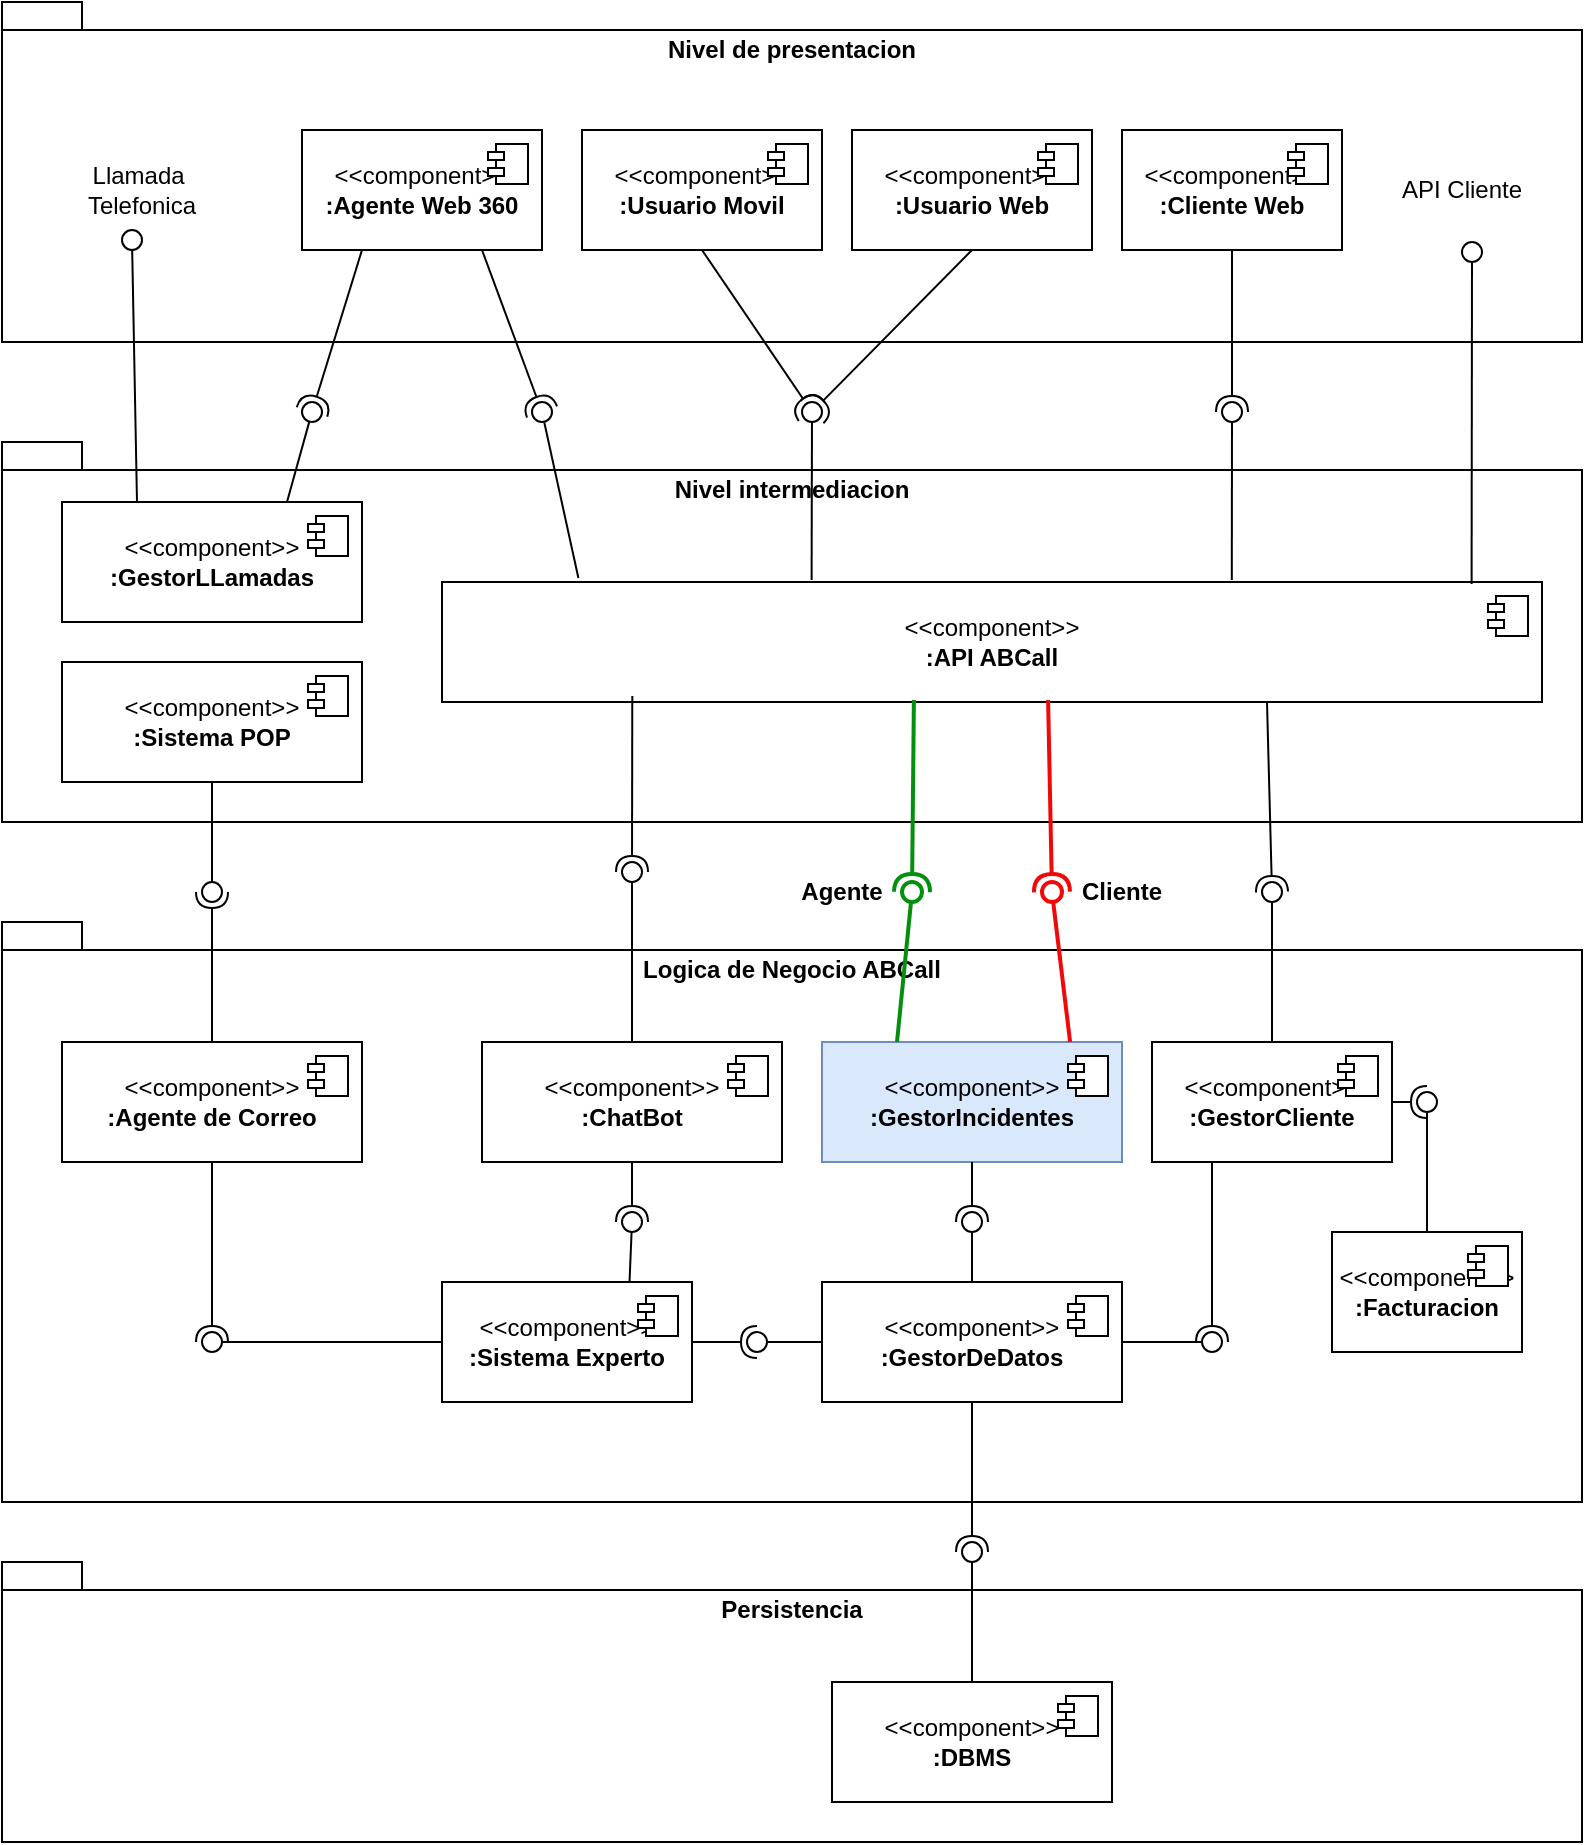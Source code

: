<mxfile version="24.7.12">
  <diagram name="Página-1" id="badeSgl3rarpciUWfAk7">
    <mxGraphModel dx="1707" dy="395" grid="1" gridSize="10" guides="1" tooltips="1" connect="1" arrows="1" fold="1" page="1" pageScale="1" pageWidth="827" pageHeight="1169" math="0" shadow="0">
      <root>
        <mxCell id="0" />
        <mxCell id="1" parent="0" />
        <mxCell id="oYlXpJVkNZ7Khja5sfW1-8" value="" style="ellipse;whiteSpace=wrap;html=1;align=center;aspect=fixed;fillColor=none;strokeColor=none;resizable=0;perimeter=centerPerimeter;rotatable=0;allowArrows=0;points=[];outlineConnect=1;" parent="1" vertex="1">
          <mxGeometry x="-100" y="360" width="10" height="10" as="geometry" />
        </mxCell>
        <mxCell id="oYlXpJVkNZ7Khja5sfW1-72" value="" style="ellipse;whiteSpace=wrap;html=1;align=center;aspect=fixed;fillColor=none;strokeColor=none;resizable=0;perimeter=centerPerimeter;rotatable=0;allowArrows=0;points=[];outlineConnect=1;" parent="1" vertex="1">
          <mxGeometry x="122" y="250" width="10" height="10" as="geometry" />
        </mxCell>
        <mxCell id="VERpzVBWQR2P2o2Z3do2-1" value="Nivel de presentacion" style="shape=folder;fontStyle=1;spacingTop=10;tabWidth=40;tabHeight=14;tabPosition=left;html=1;whiteSpace=wrap;verticalAlign=top;" parent="1" vertex="1">
          <mxGeometry x="-500" y="20" width="790" height="170" as="geometry" />
        </mxCell>
        <mxCell id="VERpzVBWQR2P2o2Z3do2-2" value="&amp;lt;&amp;lt;component&amp;gt;&amp;gt;&lt;div&gt;&lt;b&gt;:Agente Web 360&lt;/b&gt;&lt;/div&gt;" style="html=1;dropTarget=0;whiteSpace=wrap;" parent="1" vertex="1">
          <mxGeometry x="-350" y="84" width="120" height="60" as="geometry" />
        </mxCell>
        <mxCell id="VERpzVBWQR2P2o2Z3do2-3" value="" style="shape=module;jettyWidth=8;jettyHeight=4;" parent="VERpzVBWQR2P2o2Z3do2-2" vertex="1">
          <mxGeometry x="1" width="20" height="20" relative="1" as="geometry">
            <mxPoint x="-27" y="7" as="offset" />
          </mxGeometry>
        </mxCell>
        <mxCell id="VERpzVBWQR2P2o2Z3do2-4" value="&amp;lt;&amp;lt;component&amp;gt;&amp;gt;&lt;div&gt;&lt;b&gt;:Cliente Web&lt;/b&gt;&lt;/div&gt;" style="html=1;dropTarget=0;whiteSpace=wrap;" parent="1" vertex="1">
          <mxGeometry x="60" y="84" width="110" height="60" as="geometry" />
        </mxCell>
        <mxCell id="VERpzVBWQR2P2o2Z3do2-5" value="" style="shape=module;jettyWidth=8;jettyHeight=4;" parent="VERpzVBWQR2P2o2Z3do2-4" vertex="1">
          <mxGeometry x="1" width="20" height="20" relative="1" as="geometry">
            <mxPoint x="-27" y="7" as="offset" />
          </mxGeometry>
        </mxCell>
        <mxCell id="VERpzVBWQR2P2o2Z3do2-6" value="&amp;lt;&amp;lt;component&amp;gt;&amp;gt;&lt;div&gt;&lt;b&gt;:Usuario Web&lt;/b&gt;&lt;/div&gt;" style="html=1;dropTarget=0;whiteSpace=wrap;" parent="1" vertex="1">
          <mxGeometry x="-75" y="84" width="120" height="60" as="geometry" />
        </mxCell>
        <mxCell id="VERpzVBWQR2P2o2Z3do2-7" value="" style="shape=module;jettyWidth=8;jettyHeight=4;" parent="VERpzVBWQR2P2o2Z3do2-6" vertex="1">
          <mxGeometry x="1" width="20" height="20" relative="1" as="geometry">
            <mxPoint x="-27" y="7" as="offset" />
          </mxGeometry>
        </mxCell>
        <mxCell id="VERpzVBWQR2P2o2Z3do2-8" value="&amp;lt;&amp;lt;component&amp;gt;&amp;gt;&lt;div&gt;&lt;b&gt;:Usuario Movil&lt;/b&gt;&lt;/div&gt;" style="html=1;dropTarget=0;whiteSpace=wrap;" parent="1" vertex="1">
          <mxGeometry x="-210" y="84" width="120" height="60" as="geometry" />
        </mxCell>
        <mxCell id="VERpzVBWQR2P2o2Z3do2-9" value="" style="shape=module;jettyWidth=8;jettyHeight=4;" parent="VERpzVBWQR2P2o2Z3do2-8" vertex="1">
          <mxGeometry x="1" width="20" height="20" relative="1" as="geometry">
            <mxPoint x="-27" y="7" as="offset" />
          </mxGeometry>
        </mxCell>
        <mxCell id="VERpzVBWQR2P2o2Z3do2-12" value="Nivel intermediacion" style="shape=folder;fontStyle=1;spacingTop=10;tabWidth=40;tabHeight=14;tabPosition=left;html=1;whiteSpace=wrap;verticalAlign=top;" parent="1" vertex="1">
          <mxGeometry x="-500" y="240" width="790" height="190" as="geometry" />
        </mxCell>
        <mxCell id="VERpzVBWQR2P2o2Z3do2-13" value="&amp;lt;&amp;lt;component&amp;gt;&amp;gt;&lt;div&gt;&lt;b&gt;:API ABCall&lt;/b&gt;&lt;/div&gt;" style="html=1;dropTarget=0;whiteSpace=wrap;" parent="1" vertex="1">
          <mxGeometry x="-280" y="310" width="550" height="60" as="geometry" />
        </mxCell>
        <mxCell id="VERpzVBWQR2P2o2Z3do2-14" value="" style="shape=module;jettyWidth=8;jettyHeight=4;" parent="VERpzVBWQR2P2o2Z3do2-13" vertex="1">
          <mxGeometry x="1" width="20" height="20" relative="1" as="geometry">
            <mxPoint x="-27" y="7" as="offset" />
          </mxGeometry>
        </mxCell>
        <mxCell id="VERpzVBWQR2P2o2Z3do2-17" value="&amp;lt;&amp;lt;component&amp;gt;&amp;gt;&lt;div&gt;&lt;b&gt;:GestorLLamadas&lt;/b&gt;&lt;/div&gt;" style="html=1;dropTarget=0;whiteSpace=wrap;" parent="1" vertex="1">
          <mxGeometry x="-470" y="270" width="150" height="60" as="geometry" />
        </mxCell>
        <mxCell id="VERpzVBWQR2P2o2Z3do2-18" value="" style="shape=module;jettyWidth=8;jettyHeight=4;" parent="VERpzVBWQR2P2o2Z3do2-17" vertex="1">
          <mxGeometry x="1" width="20" height="20" relative="1" as="geometry">
            <mxPoint x="-27" y="7" as="offset" />
          </mxGeometry>
        </mxCell>
        <mxCell id="VERpzVBWQR2P2o2Z3do2-19" value="Logica de Negocio ABCall" style="shape=folder;fontStyle=1;spacingTop=10;tabWidth=40;tabHeight=14;tabPosition=left;html=1;whiteSpace=wrap;verticalAlign=top;" parent="1" vertex="1">
          <mxGeometry x="-500" y="480" width="790" height="290" as="geometry" />
        </mxCell>
        <mxCell id="VERpzVBWQR2P2o2Z3do2-20" value="&amp;lt;&amp;lt;component&amp;gt;&amp;gt;&lt;div&gt;&lt;b&gt;:Agente de Correo&lt;/b&gt;&lt;/div&gt;" style="html=1;dropTarget=0;whiteSpace=wrap;" parent="1" vertex="1">
          <mxGeometry x="-470" y="540" width="150" height="60" as="geometry" />
        </mxCell>
        <mxCell id="VERpzVBWQR2P2o2Z3do2-21" value="" style="shape=module;jettyWidth=8;jettyHeight=4;" parent="VERpzVBWQR2P2o2Z3do2-20" vertex="1">
          <mxGeometry x="1" width="20" height="20" relative="1" as="geometry">
            <mxPoint x="-27" y="7" as="offset" />
          </mxGeometry>
        </mxCell>
        <mxCell id="VERpzVBWQR2P2o2Z3do2-24" value="&amp;lt;&amp;lt;component&amp;gt;&amp;gt;&lt;div&gt;&lt;b&gt;:ChatBot&lt;/b&gt;&lt;/div&gt;" style="html=1;dropTarget=0;whiteSpace=wrap;" parent="1" vertex="1">
          <mxGeometry x="-260" y="540" width="150" height="60" as="geometry" />
        </mxCell>
        <mxCell id="VERpzVBWQR2P2o2Z3do2-25" value="" style="shape=module;jettyWidth=8;jettyHeight=4;" parent="VERpzVBWQR2P2o2Z3do2-24" vertex="1">
          <mxGeometry x="1" width="20" height="20" relative="1" as="geometry">
            <mxPoint x="-27" y="7" as="offset" />
          </mxGeometry>
        </mxCell>
        <mxCell id="VERpzVBWQR2P2o2Z3do2-26" value="&amp;lt;&amp;lt;component&amp;gt;&amp;gt;&lt;div&gt;&lt;b&gt;:Sistema Experto&lt;/b&gt;&lt;/div&gt;" style="html=1;dropTarget=0;whiteSpace=wrap;" parent="1" vertex="1">
          <mxGeometry x="-280" y="660" width="125" height="60" as="geometry" />
        </mxCell>
        <mxCell id="VERpzVBWQR2P2o2Z3do2-27" value="" style="shape=module;jettyWidth=8;jettyHeight=4;" parent="VERpzVBWQR2P2o2Z3do2-26" vertex="1">
          <mxGeometry x="1" width="20" height="20" relative="1" as="geometry">
            <mxPoint x="-27" y="7" as="offset" />
          </mxGeometry>
        </mxCell>
        <mxCell id="VERpzVBWQR2P2o2Z3do2-28" value="&amp;lt;&amp;lt;component&amp;gt;&amp;gt;&lt;div&gt;&lt;b&gt;:GestorCliente&lt;/b&gt;&lt;/div&gt;" style="html=1;dropTarget=0;whiteSpace=wrap;" parent="1" vertex="1">
          <mxGeometry x="75" y="540" width="120" height="60" as="geometry" />
        </mxCell>
        <mxCell id="VERpzVBWQR2P2o2Z3do2-29" value="" style="shape=module;jettyWidth=8;jettyHeight=4;" parent="VERpzVBWQR2P2o2Z3do2-28" vertex="1">
          <mxGeometry x="1" width="20" height="20" relative="1" as="geometry">
            <mxPoint x="-27" y="7" as="offset" />
          </mxGeometry>
        </mxCell>
        <mxCell id="VERpzVBWQR2P2o2Z3do2-30" value="&amp;lt;&amp;lt;component&amp;gt;&amp;gt;&lt;div&gt;&lt;b&gt;:GestorIncidentes&lt;/b&gt;&lt;/div&gt;" style="html=1;dropTarget=0;whiteSpace=wrap;fillColor=#dae8fc;strokeColor=#6c8ebf;" parent="1" vertex="1">
          <mxGeometry x="-90" y="540" width="150" height="60" as="geometry" />
        </mxCell>
        <mxCell id="VERpzVBWQR2P2o2Z3do2-31" value="" style="shape=module;jettyWidth=8;jettyHeight=4;" parent="VERpzVBWQR2P2o2Z3do2-30" vertex="1">
          <mxGeometry x="1" width="20" height="20" relative="1" as="geometry">
            <mxPoint x="-27" y="7" as="offset" />
          </mxGeometry>
        </mxCell>
        <mxCell id="VERpzVBWQR2P2o2Z3do2-32" value="&amp;lt;&amp;lt;component&amp;gt;&amp;gt;&lt;div&gt;&lt;b&gt;:Facturacion&lt;/b&gt;&lt;/div&gt;" style="html=1;dropTarget=0;whiteSpace=wrap;" parent="1" vertex="1">
          <mxGeometry x="165" y="635" width="95" height="60" as="geometry" />
        </mxCell>
        <mxCell id="VERpzVBWQR2P2o2Z3do2-33" value="" style="shape=module;jettyWidth=8;jettyHeight=4;" parent="VERpzVBWQR2P2o2Z3do2-32" vertex="1">
          <mxGeometry x="1" width="20" height="20" relative="1" as="geometry">
            <mxPoint x="-27" y="7" as="offset" />
          </mxGeometry>
        </mxCell>
        <mxCell id="VERpzVBWQR2P2o2Z3do2-34" value="Persistencia" style="shape=folder;fontStyle=1;spacingTop=10;tabWidth=40;tabHeight=14;tabPosition=left;html=1;whiteSpace=wrap;verticalAlign=top;" parent="1" vertex="1">
          <mxGeometry x="-500" y="800" width="790" height="140" as="geometry" />
        </mxCell>
        <mxCell id="VERpzVBWQR2P2o2Z3do2-38" value="" style="rounded=0;orthogonalLoop=1;jettySize=auto;html=1;endArrow=oval;endFill=0;sketch=0;sourcePerimeterSpacing=0;targetPerimeterSpacing=0;endSize=10;exitX=0.25;exitY=0;exitDx=0;exitDy=0;strokeWidth=2;strokeColor=#04900d;" parent="1" source="VERpzVBWQR2P2o2Z3do2-30" target="VERpzVBWQR2P2o2Z3do2-39" edge="1">
          <mxGeometry relative="1" as="geometry">
            <mxPoint x="-260" y="465" as="sourcePoint" />
          </mxGeometry>
        </mxCell>
        <mxCell id="VERpzVBWQR2P2o2Z3do2-39" value="" style="ellipse;whiteSpace=wrap;html=1;align=center;aspect=fixed;fillColor=none;strokeColor=none;resizable=0;perimeter=centerPerimeter;rotatable=0;allowArrows=0;points=[];outlineConnect=1;" parent="1" vertex="1">
          <mxGeometry x="-50" y="460" width="10" height="10" as="geometry" />
        </mxCell>
        <mxCell id="VERpzVBWQR2P2o2Z3do2-40" value="" style="rounded=0;orthogonalLoop=1;jettySize=auto;html=1;endArrow=halfCircle;endFill=0;endSize=6;strokeWidth=2;sketch=0;exitX=0.429;exitY=0.983;exitDx=0;exitDy=0;entryX=0.9;entryY=0.3;entryDx=0;entryDy=0;entryPerimeter=0;exitPerimeter=0;strokeColor=#04900d;" parent="1" source="VERpzVBWQR2P2o2Z3do2-13" target="VERpzVBWQR2P2o2Z3do2-39" edge="1">
          <mxGeometry relative="1" as="geometry">
            <mxPoint x="-90" y="465" as="sourcePoint" />
          </mxGeometry>
        </mxCell>
        <mxCell id="VERpzVBWQR2P2o2Z3do2-43" value="" style="rounded=0;orthogonalLoop=1;jettySize=auto;html=1;endArrow=halfCircle;endFill=0;endSize=6;strokeWidth=1;sketch=0;exitX=0.173;exitY=0.95;exitDx=0;exitDy=0;exitPerimeter=0;" parent="1" source="VERpzVBWQR2P2o2Z3do2-13" target="VERpzVBWQR2P2o2Z3do2-45" edge="1">
          <mxGeometry relative="1" as="geometry">
            <mxPoint x="-60" y="465" as="sourcePoint" />
          </mxGeometry>
        </mxCell>
        <mxCell id="VERpzVBWQR2P2o2Z3do2-44" value="" style="rounded=0;orthogonalLoop=1;jettySize=auto;html=1;endArrow=oval;endFill=0;sketch=0;sourcePerimeterSpacing=0;targetPerimeterSpacing=0;endSize=10;exitX=0.5;exitY=0;exitDx=0;exitDy=0;" parent="1" source="VERpzVBWQR2P2o2Z3do2-24" target="VERpzVBWQR2P2o2Z3do2-45" edge="1">
          <mxGeometry relative="1" as="geometry">
            <mxPoint x="-100" y="465" as="sourcePoint" />
          </mxGeometry>
        </mxCell>
        <mxCell id="VERpzVBWQR2P2o2Z3do2-45" value="" style="ellipse;whiteSpace=wrap;html=1;align=center;aspect=fixed;fillColor=none;strokeColor=none;resizable=0;perimeter=centerPerimeter;rotatable=0;allowArrows=0;points=[];outlineConnect=1;" parent="1" vertex="1">
          <mxGeometry x="-190" y="450" width="10" height="10" as="geometry" />
        </mxCell>
        <mxCell id="VERpzVBWQR2P2o2Z3do2-46" value="" style="rounded=0;orthogonalLoop=1;jettySize=auto;html=1;endArrow=halfCircle;endFill=0;endSize=6;strokeWidth=1;sketch=0;exitX=0.75;exitY=1;exitDx=0;exitDy=0;" parent="1" source="VERpzVBWQR2P2o2Z3do2-13" target="VERpzVBWQR2P2o2Z3do2-48" edge="1">
          <mxGeometry relative="1" as="geometry">
            <mxPoint x="50" y="465" as="sourcePoint" />
          </mxGeometry>
        </mxCell>
        <mxCell id="VERpzVBWQR2P2o2Z3do2-47" value="" style="rounded=0;orthogonalLoop=1;jettySize=auto;html=1;endArrow=oval;endFill=0;sketch=0;sourcePerimeterSpacing=0;targetPerimeterSpacing=0;endSize=10;exitX=0.5;exitY=0;exitDx=0;exitDy=0;" parent="1" source="VERpzVBWQR2P2o2Z3do2-28" target="VERpzVBWQR2P2o2Z3do2-48" edge="1">
          <mxGeometry relative="1" as="geometry">
            <mxPoint x="10" y="465" as="sourcePoint" />
          </mxGeometry>
        </mxCell>
        <mxCell id="VERpzVBWQR2P2o2Z3do2-48" value="" style="ellipse;whiteSpace=wrap;html=1;align=center;aspect=fixed;fillColor=none;strokeColor=none;resizable=0;perimeter=centerPerimeter;rotatable=0;allowArrows=0;points=[];outlineConnect=1;" parent="1" vertex="1">
          <mxGeometry x="130" y="460" width="10" height="10" as="geometry" />
        </mxCell>
        <mxCell id="VERpzVBWQR2P2o2Z3do2-49" value="" style="rounded=0;orthogonalLoop=1;jettySize=auto;html=1;endArrow=halfCircle;endFill=0;endSize=6;strokeWidth=1;sketch=0;" parent="1" source="VERpzVBWQR2P2o2Z3do2-28" target="VERpzVBWQR2P2o2Z3do2-51" edge="1">
          <mxGeometry relative="1" as="geometry">
            <mxPoint x="310" y="590" as="sourcePoint" />
          </mxGeometry>
        </mxCell>
        <mxCell id="VERpzVBWQR2P2o2Z3do2-50" value="" style="rounded=0;orthogonalLoop=1;jettySize=auto;html=1;endArrow=oval;endFill=0;sketch=0;sourcePerimeterSpacing=0;targetPerimeterSpacing=0;endSize=10;exitX=0.5;exitY=0;exitDx=0;exitDy=0;" parent="1" source="VERpzVBWQR2P2o2Z3do2-32" target="VERpzVBWQR2P2o2Z3do2-51" edge="1">
          <mxGeometry relative="1" as="geometry">
            <mxPoint x="270" y="590" as="sourcePoint" />
          </mxGeometry>
        </mxCell>
        <mxCell id="VERpzVBWQR2P2o2Z3do2-51" value="" style="ellipse;whiteSpace=wrap;html=1;align=center;aspect=fixed;fillColor=none;strokeColor=none;resizable=0;perimeter=centerPerimeter;rotatable=0;allowArrows=0;points=[];outlineConnect=1;" parent="1" vertex="1">
          <mxGeometry x="207.5" y="565" width="10" height="10" as="geometry" />
        </mxCell>
        <mxCell id="VERpzVBWQR2P2o2Z3do2-52" value="&amp;lt;&amp;lt;component&amp;gt;&amp;gt;&lt;div&gt;&lt;b&gt;:DBMS&lt;/b&gt;&lt;/div&gt;" style="html=1;dropTarget=0;whiteSpace=wrap;" parent="1" vertex="1">
          <mxGeometry x="-85" y="860" width="140" height="60" as="geometry" />
        </mxCell>
        <mxCell id="VERpzVBWQR2P2o2Z3do2-53" value="" style="shape=module;jettyWidth=8;jettyHeight=4;" parent="VERpzVBWQR2P2o2Z3do2-52" vertex="1">
          <mxGeometry x="1" width="20" height="20" relative="1" as="geometry">
            <mxPoint x="-27" y="7" as="offset" />
          </mxGeometry>
        </mxCell>
        <mxCell id="VERpzVBWQR2P2o2Z3do2-54" value="&amp;lt;&amp;lt;component&amp;gt;&amp;gt;&lt;div&gt;&lt;b&gt;:GestorDeDatos&lt;/b&gt;&lt;/div&gt;" style="html=1;dropTarget=0;whiteSpace=wrap;" parent="1" vertex="1">
          <mxGeometry x="-90" y="660" width="150" height="60" as="geometry" />
        </mxCell>
        <mxCell id="VERpzVBWQR2P2o2Z3do2-55" value="" style="shape=module;jettyWidth=8;jettyHeight=4;" parent="VERpzVBWQR2P2o2Z3do2-54" vertex="1">
          <mxGeometry x="1" width="20" height="20" relative="1" as="geometry">
            <mxPoint x="-27" y="7" as="offset" />
          </mxGeometry>
        </mxCell>
        <mxCell id="VERpzVBWQR2P2o2Z3do2-56" value="" style="rounded=0;orthogonalLoop=1;jettySize=auto;html=1;endArrow=halfCircle;endFill=0;endSize=6;strokeWidth=1;sketch=0;exitX=0.5;exitY=1;exitDx=0;exitDy=0;" parent="1" source="VERpzVBWQR2P2o2Z3do2-30" target="VERpzVBWQR2P2o2Z3do2-58" edge="1">
          <mxGeometry relative="1" as="geometry">
            <mxPoint x="-75" y="635" as="sourcePoint" />
          </mxGeometry>
        </mxCell>
        <mxCell id="VERpzVBWQR2P2o2Z3do2-57" value="" style="rounded=0;orthogonalLoop=1;jettySize=auto;html=1;endArrow=oval;endFill=0;sketch=0;sourcePerimeterSpacing=0;targetPerimeterSpacing=0;endSize=10;exitX=0.5;exitY=0;exitDx=0;exitDy=0;" parent="1" source="VERpzVBWQR2P2o2Z3do2-54" target="VERpzVBWQR2P2o2Z3do2-58" edge="1">
          <mxGeometry relative="1" as="geometry">
            <mxPoint x="-115" y="635" as="sourcePoint" />
          </mxGeometry>
        </mxCell>
        <mxCell id="VERpzVBWQR2P2o2Z3do2-58" value="" style="ellipse;whiteSpace=wrap;html=1;align=center;aspect=fixed;fillColor=none;strokeColor=none;resizable=0;perimeter=centerPerimeter;rotatable=0;allowArrows=0;points=[];outlineConnect=1;" parent="1" vertex="1">
          <mxGeometry x="-20" y="625" width="10" height="10" as="geometry" />
        </mxCell>
        <mxCell id="VERpzVBWQR2P2o2Z3do2-59" value="" style="rounded=0;orthogonalLoop=1;jettySize=auto;html=1;endArrow=halfCircle;endFill=0;endSize=6;strokeWidth=1;sketch=0;exitX=0.25;exitY=1;exitDx=0;exitDy=0;" parent="1" source="VERpzVBWQR2P2o2Z3do2-28" target="VERpzVBWQR2P2o2Z3do2-61" edge="1">
          <mxGeometry relative="1" as="geometry">
            <mxPoint x="132" y="690" as="sourcePoint" />
          </mxGeometry>
        </mxCell>
        <mxCell id="VERpzVBWQR2P2o2Z3do2-60" value="" style="rounded=0;orthogonalLoop=1;jettySize=auto;html=1;endArrow=oval;endFill=0;sketch=0;sourcePerimeterSpacing=0;targetPerimeterSpacing=0;endSize=10;exitX=1;exitY=0.5;exitDx=0;exitDy=0;" parent="1" source="VERpzVBWQR2P2o2Z3do2-54" target="VERpzVBWQR2P2o2Z3do2-61" edge="1">
          <mxGeometry relative="1" as="geometry">
            <mxPoint x="92" y="690" as="sourcePoint" />
          </mxGeometry>
        </mxCell>
        <mxCell id="VERpzVBWQR2P2o2Z3do2-61" value="" style="ellipse;whiteSpace=wrap;html=1;align=center;aspect=fixed;fillColor=none;strokeColor=none;resizable=0;perimeter=centerPerimeter;rotatable=0;allowArrows=0;points=[];outlineConnect=1;" parent="1" vertex="1">
          <mxGeometry x="100" y="685" width="10" height="10" as="geometry" />
        </mxCell>
        <mxCell id="VERpzVBWQR2P2o2Z3do2-62" value="" style="rounded=0;orthogonalLoop=1;jettySize=auto;html=1;endArrow=halfCircle;endFill=0;endSize=6;strokeWidth=1;sketch=0;exitX=1;exitY=0.5;exitDx=0;exitDy=0;" parent="1" source="VERpzVBWQR2P2o2Z3do2-26" target="VERpzVBWQR2P2o2Z3do2-64" edge="1">
          <mxGeometry relative="1" as="geometry">
            <mxPoint x="-225" y="700" as="sourcePoint" />
          </mxGeometry>
        </mxCell>
        <mxCell id="VERpzVBWQR2P2o2Z3do2-63" value="" style="rounded=0;orthogonalLoop=1;jettySize=auto;html=1;endArrow=oval;endFill=0;sketch=0;sourcePerimeterSpacing=0;targetPerimeterSpacing=0;endSize=10;exitX=0;exitY=0.5;exitDx=0;exitDy=0;" parent="1" source="VERpzVBWQR2P2o2Z3do2-54" target="VERpzVBWQR2P2o2Z3do2-64" edge="1">
          <mxGeometry relative="1" as="geometry">
            <mxPoint x="-265" y="700" as="sourcePoint" />
          </mxGeometry>
        </mxCell>
        <mxCell id="VERpzVBWQR2P2o2Z3do2-64" value="" style="ellipse;whiteSpace=wrap;html=1;align=center;aspect=fixed;fillColor=none;strokeColor=none;resizable=0;perimeter=centerPerimeter;rotatable=0;allowArrows=0;points=[];outlineConnect=1;" parent="1" vertex="1">
          <mxGeometry x="-127.5" y="685" width="10" height="10" as="geometry" />
        </mxCell>
        <mxCell id="VERpzVBWQR2P2o2Z3do2-65" value="" style="rounded=0;orthogonalLoop=1;jettySize=auto;html=1;endArrow=halfCircle;endFill=0;endSize=6;strokeWidth=1;sketch=0;" parent="1" source="VERpzVBWQR2P2o2Z3do2-24" target="VERpzVBWQR2P2o2Z3do2-67" edge="1">
          <mxGeometry relative="1" as="geometry">
            <mxPoint x="-340" y="590" as="sourcePoint" />
          </mxGeometry>
        </mxCell>
        <mxCell id="VERpzVBWQR2P2o2Z3do2-66" value="" style="rounded=0;orthogonalLoop=1;jettySize=auto;html=1;endArrow=oval;endFill=0;sketch=0;sourcePerimeterSpacing=0;targetPerimeterSpacing=0;endSize=10;exitX=0.75;exitY=0;exitDx=0;exitDy=0;" parent="1" source="VERpzVBWQR2P2o2Z3do2-26" target="VERpzVBWQR2P2o2Z3do2-67" edge="1">
          <mxGeometry relative="1" as="geometry">
            <mxPoint x="-380" y="590" as="sourcePoint" />
          </mxGeometry>
        </mxCell>
        <mxCell id="VERpzVBWQR2P2o2Z3do2-67" value="" style="ellipse;whiteSpace=wrap;html=1;align=center;aspect=fixed;fillColor=none;strokeColor=none;resizable=0;perimeter=centerPerimeter;rotatable=0;allowArrows=0;points=[];outlineConnect=1;" parent="1" vertex="1">
          <mxGeometry x="-190" y="625" width="10" height="10" as="geometry" />
        </mxCell>
        <mxCell id="VERpzVBWQR2P2o2Z3do2-68" value="" style="rounded=0;orthogonalLoop=1;jettySize=auto;html=1;endArrow=halfCircle;endFill=0;endSize=6;strokeWidth=1;sketch=0;exitX=0.5;exitY=1;exitDx=0;exitDy=0;" parent="1" source="VERpzVBWQR2P2o2Z3do2-20" target="VERpzVBWQR2P2o2Z3do2-70" edge="1">
          <mxGeometry relative="1" as="geometry">
            <mxPoint x="-500" y="675" as="sourcePoint" />
          </mxGeometry>
        </mxCell>
        <mxCell id="VERpzVBWQR2P2o2Z3do2-69" value="" style="rounded=0;orthogonalLoop=1;jettySize=auto;html=1;endArrow=oval;endFill=0;sketch=0;sourcePerimeterSpacing=0;targetPerimeterSpacing=0;endSize=10;exitX=0;exitY=0.5;exitDx=0;exitDy=0;" parent="1" source="VERpzVBWQR2P2o2Z3do2-26" target="VERpzVBWQR2P2o2Z3do2-70" edge="1">
          <mxGeometry relative="1" as="geometry">
            <mxPoint x="-540" y="675" as="sourcePoint" />
          </mxGeometry>
        </mxCell>
        <mxCell id="VERpzVBWQR2P2o2Z3do2-70" value="" style="ellipse;whiteSpace=wrap;html=1;align=center;aspect=fixed;fillColor=none;strokeColor=none;resizable=0;perimeter=centerPerimeter;rotatable=0;allowArrows=0;points=[];outlineConnect=1;" parent="1" vertex="1">
          <mxGeometry x="-400" y="685" width="10" height="10" as="geometry" />
        </mxCell>
        <mxCell id="VERpzVBWQR2P2o2Z3do2-73" value="" style="ellipse;whiteSpace=wrap;html=1;align=center;aspect=fixed;fillColor=none;strokeColor=none;resizable=0;perimeter=centerPerimeter;rotatable=0;allowArrows=0;points=[];outlineConnect=1;" parent="1" vertex="1">
          <mxGeometry x="-400" y="460" width="10" height="10" as="geometry" />
        </mxCell>
        <mxCell id="VERpzVBWQR2P2o2Z3do2-74" value="" style="rounded=0;orthogonalLoop=1;jettySize=auto;html=1;endArrow=halfCircle;endFill=0;endSize=6;strokeWidth=1;sketch=0;exitX=0.5;exitY=1;exitDx=0;exitDy=0;" parent="1" source="VERpzVBWQR2P2o2Z3do2-8" target="VERpzVBWQR2P2o2Z3do2-76" edge="1">
          <mxGeometry relative="1" as="geometry">
            <mxPoint x="-140" y="220" as="sourcePoint" />
          </mxGeometry>
        </mxCell>
        <mxCell id="VERpzVBWQR2P2o2Z3do2-75" value="" style="rounded=0;orthogonalLoop=1;jettySize=auto;html=1;endArrow=oval;endFill=0;sketch=0;sourcePerimeterSpacing=0;targetPerimeterSpacing=0;endSize=10;exitX=0.336;exitY=-0.017;exitDx=0;exitDy=0;exitPerimeter=0;" parent="1" source="VERpzVBWQR2P2o2Z3do2-13" target="VERpzVBWQR2P2o2Z3do2-76" edge="1">
          <mxGeometry relative="1" as="geometry">
            <mxPoint x="-250" y="215" as="sourcePoint" />
          </mxGeometry>
        </mxCell>
        <mxCell id="VERpzVBWQR2P2o2Z3do2-76" value="" style="ellipse;whiteSpace=wrap;html=1;align=center;aspect=fixed;fillColor=none;strokeColor=none;resizable=0;perimeter=centerPerimeter;rotatable=0;allowArrows=0;points=[];outlineConnect=1;" parent="1" vertex="1">
          <mxGeometry x="-100" y="220" width="10" height="10" as="geometry" />
        </mxCell>
        <mxCell id="VERpzVBWQR2P2o2Z3do2-77" value="" style="rounded=0;orthogonalLoop=1;jettySize=auto;html=1;endArrow=halfCircle;endFill=0;endSize=6;strokeWidth=1;sketch=0;exitX=0.5;exitY=1;exitDx=0;exitDy=0;entryX=1.1;entryY=0.2;entryDx=0;entryDy=0;entryPerimeter=0;" parent="1" source="VERpzVBWQR2P2o2Z3do2-6" target="VERpzVBWQR2P2o2Z3do2-76" edge="1">
          <mxGeometry relative="1" as="geometry">
            <mxPoint x="5" y="225" as="sourcePoint" />
          </mxGeometry>
        </mxCell>
        <mxCell id="VERpzVBWQR2P2o2Z3do2-80" value="" style="rounded=0;orthogonalLoop=1;jettySize=auto;html=1;endArrow=halfCircle;endFill=0;endSize=6;strokeWidth=1;sketch=0;exitX=0.5;exitY=1;exitDx=0;exitDy=0;" parent="1" source="VERpzVBWQR2P2o2Z3do2-4" target="VERpzVBWQR2P2o2Z3do2-82" edge="1">
          <mxGeometry relative="1" as="geometry">
            <mxPoint x="140" y="225" as="sourcePoint" />
          </mxGeometry>
        </mxCell>
        <mxCell id="VERpzVBWQR2P2o2Z3do2-81" value="" style="rounded=0;orthogonalLoop=1;jettySize=auto;html=1;endArrow=oval;endFill=0;sketch=0;sourcePerimeterSpacing=0;targetPerimeterSpacing=0;endSize=10;exitX=0.718;exitY=-0.017;exitDx=0;exitDy=0;exitPerimeter=0;" parent="1" source="VERpzVBWQR2P2o2Z3do2-13" target="VERpzVBWQR2P2o2Z3do2-82" edge="1">
          <mxGeometry relative="1" as="geometry">
            <mxPoint x="100" y="225" as="sourcePoint" />
          </mxGeometry>
        </mxCell>
        <mxCell id="VERpzVBWQR2P2o2Z3do2-82" value="" style="ellipse;whiteSpace=wrap;html=1;align=center;aspect=fixed;fillColor=none;strokeColor=none;resizable=0;perimeter=centerPerimeter;rotatable=0;allowArrows=0;points=[];outlineConnect=1;" parent="1" vertex="1">
          <mxGeometry x="110" y="220" width="10" height="10" as="geometry" />
        </mxCell>
        <mxCell id="VERpzVBWQR2P2o2Z3do2-84" value="" style="rounded=0;orthogonalLoop=1;jettySize=auto;html=1;endArrow=oval;endFill=0;sketch=0;sourcePerimeterSpacing=0;targetPerimeterSpacing=0;endSize=10;exitX=0.936;exitY=0.017;exitDx=0;exitDy=0;exitPerimeter=0;" parent="1" source="VERpzVBWQR2P2o2Z3do2-13" target="VERpzVBWQR2P2o2Z3do2-85" edge="1">
          <mxGeometry relative="1" as="geometry">
            <mxPoint x="260" y="215" as="sourcePoint" />
          </mxGeometry>
        </mxCell>
        <mxCell id="VERpzVBWQR2P2o2Z3do2-85" value="" style="ellipse;whiteSpace=wrap;html=1;align=center;aspect=fixed;fillColor=none;strokeColor=none;resizable=0;perimeter=centerPerimeter;rotatable=0;allowArrows=0;points=[];outlineConnect=1;" parent="1" vertex="1">
          <mxGeometry x="230" y="140" width="10" height="10" as="geometry" />
        </mxCell>
        <mxCell id="VERpzVBWQR2P2o2Z3do2-86" value="" style="rounded=0;orthogonalLoop=1;jettySize=auto;html=1;endArrow=halfCircle;endFill=0;endSize=6;strokeWidth=1;sketch=0;exitX=0.75;exitY=1;exitDx=0;exitDy=0;" parent="1" source="VERpzVBWQR2P2o2Z3do2-2" target="VERpzVBWQR2P2o2Z3do2-88" edge="1">
          <mxGeometry relative="1" as="geometry">
            <mxPoint x="-210" y="225" as="sourcePoint" />
          </mxGeometry>
        </mxCell>
        <mxCell id="VERpzVBWQR2P2o2Z3do2-87" value="" style="rounded=0;orthogonalLoop=1;jettySize=auto;html=1;endArrow=oval;endFill=0;sketch=0;sourcePerimeterSpacing=0;targetPerimeterSpacing=0;endSize=10;exitX=0.124;exitY=-0.033;exitDx=0;exitDy=0;exitPerimeter=0;" parent="1" source="VERpzVBWQR2P2o2Z3do2-13" target="VERpzVBWQR2P2o2Z3do2-88" edge="1">
          <mxGeometry relative="1" as="geometry">
            <mxPoint x="-250" y="225" as="sourcePoint" />
          </mxGeometry>
        </mxCell>
        <mxCell id="VERpzVBWQR2P2o2Z3do2-88" value="" style="ellipse;whiteSpace=wrap;html=1;align=center;aspect=fixed;fillColor=none;strokeColor=none;resizable=0;perimeter=centerPerimeter;rotatable=0;allowArrows=0;points=[];outlineConnect=1;" parent="1" vertex="1">
          <mxGeometry x="-235" y="220" width="10" height="10" as="geometry" />
        </mxCell>
        <mxCell id="VERpzVBWQR2P2o2Z3do2-89" value="" style="rounded=0;orthogonalLoop=1;jettySize=auto;html=1;endArrow=halfCircle;endFill=0;endSize=6;strokeWidth=1;sketch=0;exitX=0.25;exitY=1;exitDx=0;exitDy=0;" parent="1" source="VERpzVBWQR2P2o2Z3do2-2" target="VERpzVBWQR2P2o2Z3do2-91" edge="1">
          <mxGeometry relative="1" as="geometry">
            <mxPoint x="-310" y="225" as="sourcePoint" />
          </mxGeometry>
        </mxCell>
        <mxCell id="VERpzVBWQR2P2o2Z3do2-90" value="" style="rounded=0;orthogonalLoop=1;jettySize=auto;html=1;endArrow=oval;endFill=0;sketch=0;sourcePerimeterSpacing=0;targetPerimeterSpacing=0;endSize=10;exitX=0.75;exitY=0;exitDx=0;exitDy=0;" parent="1" source="VERpzVBWQR2P2o2Z3do2-17" target="VERpzVBWQR2P2o2Z3do2-91" edge="1">
          <mxGeometry relative="1" as="geometry">
            <mxPoint x="-350" y="225" as="sourcePoint" />
          </mxGeometry>
        </mxCell>
        <mxCell id="VERpzVBWQR2P2o2Z3do2-91" value="" style="ellipse;whiteSpace=wrap;html=1;align=center;aspect=fixed;fillColor=none;strokeColor=none;resizable=0;perimeter=centerPerimeter;rotatable=0;allowArrows=0;points=[];outlineConnect=1;" parent="1" vertex="1">
          <mxGeometry x="-350" y="220" width="10" height="10" as="geometry" />
        </mxCell>
        <mxCell id="VERpzVBWQR2P2o2Z3do2-95" value="" style="rounded=0;orthogonalLoop=1;jettySize=auto;html=1;endArrow=oval;endFill=0;sketch=0;sourcePerimeterSpacing=0;targetPerimeterSpacing=0;endSize=10;exitX=0.25;exitY=0;exitDx=0;exitDy=0;" parent="1" source="VERpzVBWQR2P2o2Z3do2-17" target="VERpzVBWQR2P2o2Z3do2-96" edge="1">
          <mxGeometry relative="1" as="geometry">
            <mxPoint x="-470" y="205" as="sourcePoint" />
          </mxGeometry>
        </mxCell>
        <mxCell id="VERpzVBWQR2P2o2Z3do2-96" value="" style="ellipse;whiteSpace=wrap;html=1;align=center;aspect=fixed;fillColor=none;strokeColor=none;resizable=0;perimeter=centerPerimeter;rotatable=0;allowArrows=0;points=[];outlineConnect=1;" parent="1" vertex="1">
          <mxGeometry x="-440" y="134" width="10" height="10" as="geometry" />
        </mxCell>
        <mxCell id="VERpzVBWQR2P2o2Z3do2-97" value="" style="rounded=0;orthogonalLoop=1;jettySize=auto;html=1;endArrow=halfCircle;endFill=0;endSize=6;strokeWidth=1;sketch=0;exitX=0.5;exitY=1;exitDx=0;exitDy=0;" parent="1" source="VERpzVBWQR2P2o2Z3do2-54" target="VERpzVBWQR2P2o2Z3do2-99" edge="1">
          <mxGeometry relative="1" as="geometry">
            <mxPoint x="-35" y="795" as="sourcePoint" />
          </mxGeometry>
        </mxCell>
        <mxCell id="VERpzVBWQR2P2o2Z3do2-98" value="" style="rounded=0;orthogonalLoop=1;jettySize=auto;html=1;endArrow=oval;endFill=0;sketch=0;sourcePerimeterSpacing=0;targetPerimeterSpacing=0;endSize=10;exitX=0.5;exitY=0;exitDx=0;exitDy=0;" parent="1" source="VERpzVBWQR2P2o2Z3do2-52" target="VERpzVBWQR2P2o2Z3do2-99" edge="1">
          <mxGeometry relative="1" as="geometry">
            <mxPoint x="-75" y="795" as="sourcePoint" />
          </mxGeometry>
        </mxCell>
        <mxCell id="VERpzVBWQR2P2o2Z3do2-99" value="" style="ellipse;whiteSpace=wrap;html=1;align=center;aspect=fixed;fillColor=none;strokeColor=none;resizable=0;perimeter=centerPerimeter;rotatable=0;allowArrows=0;points=[];outlineConnect=1;" parent="1" vertex="1">
          <mxGeometry x="-20" y="790" width="10" height="10" as="geometry" />
        </mxCell>
        <mxCell id="L-aPLiKNnRhUDN-5XwOW-1" value="Llamada&amp;nbsp;&lt;div&gt;Telefonica&lt;/div&gt;" style="text;html=1;align=center;verticalAlign=middle;whiteSpace=wrap;rounded=0;" parent="1" vertex="1">
          <mxGeometry x="-460" y="99" width="60" height="30" as="geometry" />
        </mxCell>
        <mxCell id="L-aPLiKNnRhUDN-5XwOW-2" value="API Cliente" style="text;html=1;align=center;verticalAlign=middle;whiteSpace=wrap;rounded=0;" parent="1" vertex="1">
          <mxGeometry x="195" y="99" width="70" height="30" as="geometry" />
        </mxCell>
        <mxCell id="L-aPLiKNnRhUDN-5XwOW-3" value="&amp;lt;&amp;lt;component&amp;gt;&amp;gt;&lt;div&gt;&lt;b&gt;:Sistema POP&lt;/b&gt;&lt;/div&gt;" style="html=1;dropTarget=0;whiteSpace=wrap;" parent="1" vertex="1">
          <mxGeometry x="-470" y="350" width="150" height="60" as="geometry" />
        </mxCell>
        <mxCell id="L-aPLiKNnRhUDN-5XwOW-4" value="" style="shape=module;jettyWidth=8;jettyHeight=4;" parent="L-aPLiKNnRhUDN-5XwOW-3" vertex="1">
          <mxGeometry x="1" width="20" height="20" relative="1" as="geometry">
            <mxPoint x="-27" y="7" as="offset" />
          </mxGeometry>
        </mxCell>
        <mxCell id="L-aPLiKNnRhUDN-5XwOW-5" value="" style="rounded=0;orthogonalLoop=1;jettySize=auto;html=1;endArrow=halfCircle;endFill=0;endSize=6;strokeWidth=1;sketch=0;exitX=0.5;exitY=0;exitDx=0;exitDy=0;" parent="1" source="VERpzVBWQR2P2o2Z3do2-20" target="L-aPLiKNnRhUDN-5XwOW-7" edge="1">
          <mxGeometry relative="1" as="geometry">
            <mxPoint x="-350" y="465" as="sourcePoint" />
          </mxGeometry>
        </mxCell>
        <mxCell id="L-aPLiKNnRhUDN-5XwOW-6" value="" style="rounded=0;orthogonalLoop=1;jettySize=auto;html=1;endArrow=oval;endFill=0;sketch=0;sourcePerimeterSpacing=0;targetPerimeterSpacing=0;endSize=10;exitX=0.5;exitY=1;exitDx=0;exitDy=0;" parent="1" source="L-aPLiKNnRhUDN-5XwOW-3" target="L-aPLiKNnRhUDN-5XwOW-7" edge="1">
          <mxGeometry relative="1" as="geometry">
            <mxPoint x="-390" y="465" as="sourcePoint" />
          </mxGeometry>
        </mxCell>
        <mxCell id="L-aPLiKNnRhUDN-5XwOW-7" value="" style="ellipse;whiteSpace=wrap;html=1;align=center;aspect=fixed;fillColor=none;strokeColor=none;resizable=0;perimeter=centerPerimeter;rotatable=0;allowArrows=0;points=[];outlineConnect=1;" parent="1" vertex="1">
          <mxGeometry x="-400" y="460" width="10" height="10" as="geometry" />
        </mxCell>
        <mxCell id="oiPzUD7GclOgU0IUyKZR-1" value="" style="rounded=0;orthogonalLoop=1;jettySize=auto;html=1;endArrow=halfCircle;endFill=0;endSize=6;strokeWidth=2;sketch=0;exitX=0.551;exitY=0.983;exitDx=0;exitDy=0;exitPerimeter=0;fontColor=#0a0000;textShadow=1;labelBorderColor=#ed0707;strokeColor=#f10909;" edge="1" target="oiPzUD7GclOgU0IUyKZR-3" parent="1" source="VERpzVBWQR2P2o2Z3do2-13">
          <mxGeometry relative="1" as="geometry">
            <mxPoint x="60" y="455" as="sourcePoint" />
          </mxGeometry>
        </mxCell>
        <mxCell id="oiPzUD7GclOgU0IUyKZR-2" value="" style="rounded=0;orthogonalLoop=1;jettySize=auto;html=1;endArrow=oval;endFill=0;sketch=0;sourcePerimeterSpacing=0;targetPerimeterSpacing=0;endSize=10;exitX=0.827;exitY=0;exitDx=0;exitDy=0;exitPerimeter=0;strokeWidth=2;fontColor=#0a0000;textShadow=1;labelBorderColor=#ed0707;strokeColor=#f10909;" edge="1" target="oiPzUD7GclOgU0IUyKZR-3" parent="1" source="VERpzVBWQR2P2o2Z3do2-30">
          <mxGeometry relative="1" as="geometry">
            <mxPoint x="20" y="455" as="sourcePoint" />
          </mxGeometry>
        </mxCell>
        <mxCell id="oiPzUD7GclOgU0IUyKZR-3" value="" style="ellipse;whiteSpace=wrap;html=1;align=center;aspect=fixed;fillColor=none;strokeColor=none;resizable=0;perimeter=centerPerimeter;rotatable=0;allowArrows=0;points=[];outlineConnect=1;" vertex="1" parent="1">
          <mxGeometry x="20" y="460" width="10" height="10" as="geometry" />
        </mxCell>
        <mxCell id="oiPzUD7GclOgU0IUyKZR-4" value="Cliente" style="text;html=1;align=center;verticalAlign=middle;whiteSpace=wrap;rounded=0;strokeWidth=1;fontStyle=1" vertex="1" parent="1">
          <mxGeometry x="30" y="450" width="60" height="30" as="geometry" />
        </mxCell>
        <mxCell id="oiPzUD7GclOgU0IUyKZR-5" value="Agente" style="text;html=1;align=center;verticalAlign=middle;whiteSpace=wrap;rounded=0;strokeWidth=1;fontStyle=1" vertex="1" parent="1">
          <mxGeometry x="-110" y="450" width="60" height="30" as="geometry" />
        </mxCell>
      </root>
    </mxGraphModel>
  </diagram>
</mxfile>

